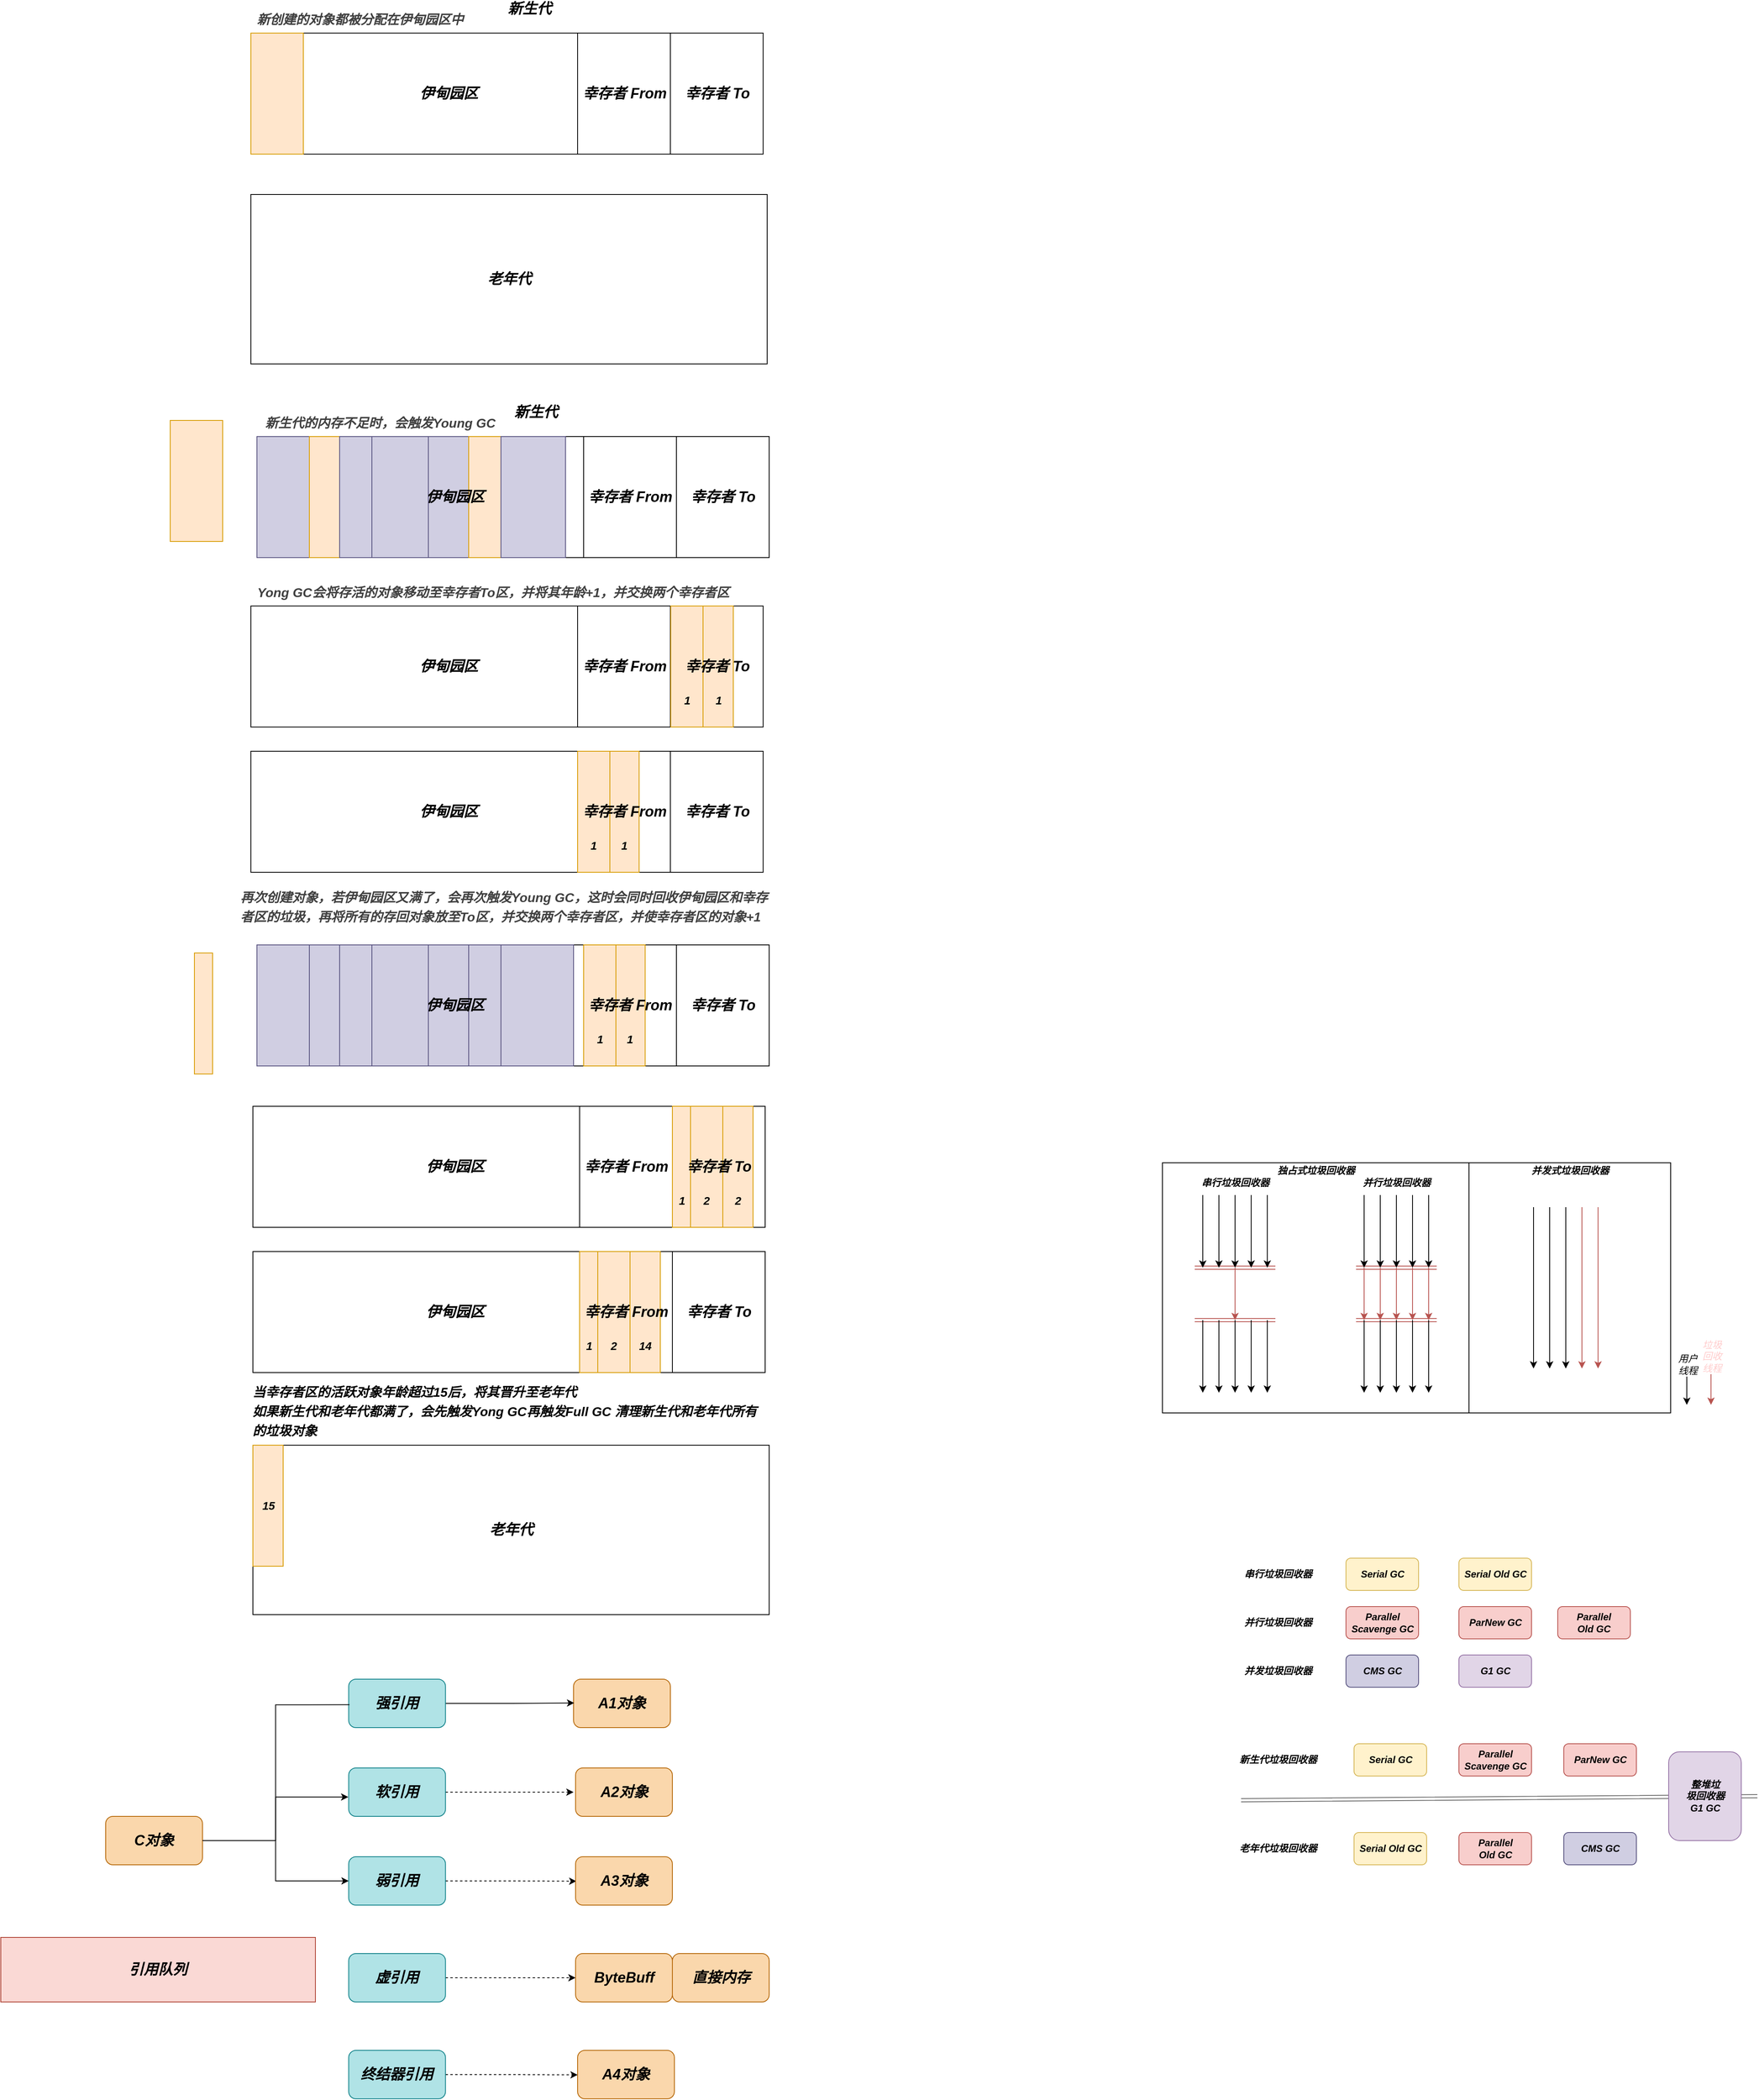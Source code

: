 <mxfile version="20.0.1" type="github"><diagram id="8h3l6JmPsTgKqjKdvGu1" name="Page-1"><mxGraphModel dx="1422" dy="762" grid="1" gridSize="10" guides="1" tooltips="1" connect="0" arrows="1" fold="1" page="1" pageScale="1" pageWidth="2339" pageHeight="3300" math="0" shadow="0"><root><mxCell id="0"/><mxCell id="1" parent="0"/><mxCell id="GLsehEJzbFaS__a_RenB-51" value="" style="rounded=0;whiteSpace=wrap;html=1;" parent="1" vertex="1"><mxGeometry x="1580" y="2140" width="380" height="310" as="geometry"/></mxCell><mxCell id="deBcPr4J8Tzdj9g3bw6M-46" value="" style="rounded=0;whiteSpace=wrap;html=1;sketch=0;fontSize=14;" parent="1" vertex="1"><mxGeometry x="450" y="740" width="635" height="150" as="geometry"/></mxCell><mxCell id="deBcPr4J8Tzdj9g3bw6M-48" value="" style="rounded=0;whiteSpace=wrap;html=1;sketch=0;fontSize=14;fillColor=#ffe6cc;strokeColor=#d79b00;" parent="1" vertex="1"><mxGeometry x="450" y="740" width="65" height="150" as="geometry"/></mxCell><mxCell id="deBcPr4J8Tzdj9g3bw6M-63" value="&lt;font style=&quot;font-size: 18px;&quot;&gt;&lt;b&gt;&lt;i&gt;新生代&lt;/i&gt;&lt;/b&gt;&lt;/font&gt;" style="text;html=1;align=center;verticalAlign=middle;resizable=0;points=[];autosize=1;strokeColor=none;fillColor=none;fontSize=14;" parent="1" vertex="1"><mxGeometry x="760" y="700" width="70" height="20" as="geometry"/></mxCell><mxCell id="ViCKYjQ-dXl5airFGewO-1" value="" style="rounded=0;whiteSpace=wrap;html=1;" parent="1" vertex="1"><mxGeometry x="970" y="740" width="115" height="150" as="geometry"/></mxCell><mxCell id="ViCKYjQ-dXl5airFGewO-2" value="" style="rounded=0;whiteSpace=wrap;html=1;" parent="1" vertex="1"><mxGeometry x="855" y="740" width="115" height="150" as="geometry"/></mxCell><mxCell id="ViCKYjQ-dXl5airFGewO-4" value="&lt;font style=&quot;font-size: 18px;&quot;&gt;&lt;b&gt;&lt;i&gt;伊甸园区&lt;/i&gt;&lt;/b&gt;&lt;/font&gt;" style="text;html=1;align=center;verticalAlign=middle;resizable=0;points=[];autosize=1;strokeColor=none;fillColor=none;fontSize=14;" parent="1" vertex="1"><mxGeometry x="650" y="805" width="90" height="20" as="geometry"/></mxCell><mxCell id="ViCKYjQ-dXl5airFGewO-5" value="&lt;font style=&quot;font-size: 18px;&quot;&gt;&lt;b&gt;&lt;i&gt;幸存者 From&lt;/i&gt;&lt;/b&gt;&lt;/font&gt;" style="text;html=1;align=center;verticalAlign=middle;resizable=0;points=[];autosize=1;strokeColor=none;fillColor=none;fontSize=14;" parent="1" vertex="1"><mxGeometry x="852.5" y="805" width="120" height="20" as="geometry"/></mxCell><mxCell id="ViCKYjQ-dXl5airFGewO-6" value="&lt;font style=&quot;font-size: 18px;&quot;&gt;&lt;b&gt;&lt;i&gt;幸存者 To&lt;/i&gt;&lt;/b&gt;&lt;/font&gt;" style="text;html=1;align=center;verticalAlign=middle;resizable=0;points=[];autosize=1;strokeColor=none;fillColor=none;fontSize=14;" parent="1" vertex="1"><mxGeometry x="977.5" y="805" width="100" height="20" as="geometry"/></mxCell><mxCell id="ViCKYjQ-dXl5airFGewO-7" value="&lt;div class=&quot;lake-content&quot;&gt;&lt;p style=&quot;margin: 0; padding: 0; min-height: 24px; text-align: left&quot; class=&quot;ne-p&quot; id=&quot;u9c937068&quot;&gt;&lt;span style=&quot;font-size: 16px; color: rgba(0, 0, 0, 0.75)&quot; class=&quot;ne-text&quot;&gt;&lt;b&gt;&lt;i&gt;新创建的对象都被分配在伊甸园区中&lt;/i&gt;&lt;/b&gt;&lt;/span&gt;&lt;/p&gt;&lt;/div&gt;" style="text;html=1;align=center;verticalAlign=middle;resizable=0;points=[];autosize=1;strokeColor=none;fillColor=none;" parent="1" vertex="1"><mxGeometry x="450" y="710" width="270" height="30" as="geometry"/></mxCell><mxCell id="ViCKYjQ-dXl5airFGewO-8" value="" style="rounded=0;whiteSpace=wrap;html=1;" parent="1" vertex="1"><mxGeometry x="450" y="940" width="640" height="210" as="geometry"/></mxCell><mxCell id="ViCKYjQ-dXl5airFGewO-9" value="&lt;font style=&quot;font-size: 18px;&quot;&gt;&lt;b&gt;&lt;i&gt;老年代&lt;/i&gt;&lt;/b&gt;&lt;/font&gt;" style="text;html=1;align=center;verticalAlign=middle;resizable=0;points=[];autosize=1;strokeColor=none;fillColor=none;fontSize=14;" parent="1" vertex="1"><mxGeometry x="735" y="1035" width="70" height="20" as="geometry"/></mxCell><mxCell id="ViCKYjQ-dXl5airFGewO-10" value="" style="rounded=0;whiteSpace=wrap;html=1;sketch=0;fontSize=14;" parent="1" vertex="1"><mxGeometry x="457.5" y="1240" width="635" height="150" as="geometry"/></mxCell><mxCell id="ViCKYjQ-dXl5airFGewO-11" value="" style="rounded=0;whiteSpace=wrap;html=1;sketch=0;fontSize=14;fillColor=#d0cee2;strokeColor=#56517e;" parent="1" vertex="1"><mxGeometry x="457.5" y="1240" width="65" height="150" as="geometry"/></mxCell><mxCell id="ViCKYjQ-dXl5airFGewO-12" value="&lt;font style=&quot;font-size: 18px;&quot;&gt;&lt;b&gt;&lt;i&gt;新生代&lt;/i&gt;&lt;/b&gt;&lt;/font&gt;" style="text;html=1;align=center;verticalAlign=middle;resizable=0;points=[];autosize=1;strokeColor=none;fillColor=none;fontSize=14;" parent="1" vertex="1"><mxGeometry x="767.5" y="1200" width="70" height="20" as="geometry"/></mxCell><mxCell id="ViCKYjQ-dXl5airFGewO-13" value="" style="rounded=0;whiteSpace=wrap;html=1;" parent="1" vertex="1"><mxGeometry x="977.5" y="1240" width="115" height="150" as="geometry"/></mxCell><mxCell id="ViCKYjQ-dXl5airFGewO-14" value="" style="rounded=0;whiteSpace=wrap;html=1;" parent="1" vertex="1"><mxGeometry x="862.5" y="1240" width="115" height="150" as="geometry"/></mxCell><mxCell id="ViCKYjQ-dXl5airFGewO-16" value="&lt;font style=&quot;font-size: 18px;&quot;&gt;&lt;b&gt;&lt;i&gt;幸存者 From&lt;/i&gt;&lt;/b&gt;&lt;/font&gt;" style="text;html=1;align=center;verticalAlign=middle;resizable=0;points=[];autosize=1;strokeColor=none;fillColor=none;fontSize=14;" parent="1" vertex="1"><mxGeometry x="860" y="1305" width="120" height="20" as="geometry"/></mxCell><mxCell id="ViCKYjQ-dXl5airFGewO-17" value="&lt;font style=&quot;font-size: 18px;&quot;&gt;&lt;b&gt;&lt;i&gt;幸存者 To&lt;/i&gt;&lt;/b&gt;&lt;/font&gt;" style="text;html=1;align=center;verticalAlign=middle;resizable=0;points=[];autosize=1;strokeColor=none;fillColor=none;fontSize=14;" parent="1" vertex="1"><mxGeometry x="985" y="1305" width="100" height="20" as="geometry"/></mxCell><mxCell id="ViCKYjQ-dXl5airFGewO-18" value="&lt;div class=&quot;lake-content&quot;&gt;&lt;p style=&quot;margin: 0; padding: 0; min-height: 24px; text-align: left&quot; class=&quot;ne-p&quot; id=&quot;u9c937068&quot;&gt;&lt;span style=&quot;font-size: 16px; color: rgba(0, 0, 0, 0.75)&quot; class=&quot;ne-text&quot;&gt;&lt;b&gt;&lt;i&gt;新生代的内存不足时，会触发Young GC&lt;/i&gt;&lt;/b&gt;&lt;/span&gt;&lt;/p&gt;&lt;/div&gt;" style="text;html=1;align=center;verticalAlign=middle;resizable=0;points=[];autosize=1;strokeColor=none;fillColor=none;" parent="1" vertex="1"><mxGeometry x="460" y="1210" width="300" height="30" as="geometry"/></mxCell><mxCell id="ViCKYjQ-dXl5airFGewO-22" value="" style="rounded=0;whiteSpace=wrap;html=1;sketch=0;fontSize=14;fillColor=#ffe6cc;strokeColor=#d79b00;" parent="1" vertex="1"><mxGeometry x="522.5" y="1240" width="37.5" height="150" as="geometry"/></mxCell><mxCell id="ViCKYjQ-dXl5airFGewO-24" value="" style="rounded=0;whiteSpace=wrap;html=1;sketch=0;fontSize=14;fillColor=#d0cee2;strokeColor=#56517e;" parent="1" vertex="1"><mxGeometry x="592.5" y="1240" width="77.5" height="150" as="geometry"/></mxCell><mxCell id="ViCKYjQ-dXl5airFGewO-25" value="" style="rounded=0;whiteSpace=wrap;html=1;sketch=0;fontSize=14;fillColor=#d0cee2;strokeColor=#56517e;" parent="1" vertex="1"><mxGeometry x="670" y="1240" width="50" height="150" as="geometry"/></mxCell><mxCell id="ViCKYjQ-dXl5airFGewO-26" value="" style="rounded=0;whiteSpace=wrap;html=1;sketch=0;fontSize=14;fillColor=#ffe6cc;strokeColor=#d79b00;" parent="1" vertex="1"><mxGeometry x="720" y="1240" width="40" height="150" as="geometry"/></mxCell><mxCell id="ViCKYjQ-dXl5airFGewO-27" value="" style="rounded=0;whiteSpace=wrap;html=1;sketch=0;fontSize=14;fillColor=#d0cee2;strokeColor=#56517e;" parent="1" vertex="1"><mxGeometry x="760" y="1240" width="80" height="150" as="geometry"/></mxCell><mxCell id="ViCKYjQ-dXl5airFGewO-21" value="" style="rounded=0;whiteSpace=wrap;html=1;sketch=0;fontSize=14;fillColor=#d0cee2;strokeColor=#56517e;" parent="1" vertex="1"><mxGeometry x="560" y="1240" width="40" height="150" as="geometry"/></mxCell><mxCell id="ViCKYjQ-dXl5airFGewO-15" value="&lt;font style=&quot;font-size: 18px;&quot;&gt;&lt;b&gt;&lt;i&gt;伊甸园区&lt;/i&gt;&lt;/b&gt;&lt;/font&gt;" style="text;html=1;align=center;verticalAlign=middle;resizable=0;points=[];autosize=1;strokeColor=none;fillColor=none;fontSize=14;" parent="1" vertex="1"><mxGeometry x="657.5" y="1305" width="90" height="20" as="geometry"/></mxCell><mxCell id="ViCKYjQ-dXl5airFGewO-42" value="" style="rounded=0;whiteSpace=wrap;html=1;sketch=0;fontSize=14;" parent="1" vertex="1"><mxGeometry x="450" y="1450" width="635" height="150" as="geometry"/></mxCell><mxCell id="ViCKYjQ-dXl5airFGewO-44" value="" style="rounded=0;whiteSpace=wrap;html=1;" parent="1" vertex="1"><mxGeometry x="970" y="1450" width="115" height="150" as="geometry"/></mxCell><mxCell id="ViCKYjQ-dXl5airFGewO-45" value="" style="rounded=0;whiteSpace=wrap;html=1;" parent="1" vertex="1"><mxGeometry x="855" y="1450" width="115" height="150" as="geometry"/></mxCell><mxCell id="ViCKYjQ-dXl5airFGewO-48" value="&lt;div class=&quot;lake-content&quot;&gt;&lt;p style=&quot;margin: 0; padding: 0; min-height: 24px; text-align: left&quot; class=&quot;ne-p&quot; id=&quot;u9c937068&quot;&gt;&lt;span style=&quot;font-size: 16px; color: rgba(0, 0, 0, 0.75)&quot; class=&quot;ne-text&quot;&gt;&lt;b&gt;&lt;i&gt;Yong GC会将存活的对象移动至幸存者To区，并将其年龄+1，并交换两个幸存者区&lt;/i&gt;&lt;/b&gt;&lt;/span&gt;&lt;/p&gt;&lt;/div&gt;" style="text;html=1;align=center;verticalAlign=middle;resizable=0;points=[];autosize=1;strokeColor=none;fillColor=none;" parent="1" vertex="1"><mxGeometry x="450" y="1420" width="600" height="30" as="geometry"/></mxCell><mxCell id="ViCKYjQ-dXl5airFGewO-49" value="&lt;b style=&quot;&quot;&gt;&lt;i&gt;&lt;br&gt;&lt;br&gt;&lt;br&gt;&lt;br&gt;&lt;br&gt;1&lt;/i&gt;&lt;/b&gt;" style="rounded=0;whiteSpace=wrap;html=1;sketch=0;fontSize=14;fillColor=#ffe6cc;strokeColor=#d79b00;" parent="1" vertex="1"><mxGeometry x="1010.5" y="1450" width="37.5" height="150" as="geometry"/></mxCell><mxCell id="ViCKYjQ-dXl5airFGewO-52" value="&lt;b&gt;&lt;i&gt;&lt;br&gt;&lt;br&gt;&lt;br&gt;&lt;br&gt;&lt;br&gt;1&lt;/i&gt;&lt;/b&gt;" style="rounded=0;whiteSpace=wrap;html=1;sketch=0;fontSize=14;fillColor=#ffe6cc;strokeColor=#d79b00;" parent="1" vertex="1"><mxGeometry x="970.5" y="1450" width="40" height="150" as="geometry"/></mxCell><mxCell id="ViCKYjQ-dXl5airFGewO-55" value="&lt;font style=&quot;font-size: 18px;&quot;&gt;&lt;b&gt;&lt;i&gt;伊甸园区&lt;/i&gt;&lt;/b&gt;&lt;/font&gt;" style="text;html=1;align=center;verticalAlign=middle;resizable=0;points=[];autosize=1;strokeColor=none;fillColor=none;fontSize=14;" parent="1" vertex="1"><mxGeometry x="650" y="1515" width="90" height="20" as="geometry"/></mxCell><mxCell id="ViCKYjQ-dXl5airFGewO-46" value="&lt;font style=&quot;font-size: 18px;&quot;&gt;&lt;b&gt;&lt;i&gt;幸存者 From&lt;/i&gt;&lt;/b&gt;&lt;/font&gt;" style="text;html=1;align=center;verticalAlign=middle;resizable=0;points=[];autosize=1;strokeColor=none;fillColor=none;fontSize=14;" parent="1" vertex="1"><mxGeometry x="852.5" y="1515" width="120" height="20" as="geometry"/></mxCell><mxCell id="ViCKYjQ-dXl5airFGewO-57" value="" style="rounded=0;whiteSpace=wrap;html=1;sketch=0;fontSize=14;fillColor=#ffe6cc;strokeColor=#d79b00;" parent="1" vertex="1"><mxGeometry x="350" y="1220" width="65" height="150" as="geometry"/></mxCell><mxCell id="ViCKYjQ-dXl5airFGewO-47" value="&lt;font style=&quot;font-size: 18px;&quot;&gt;&lt;b&gt;&lt;i&gt;幸存者 To&lt;/i&gt;&lt;/b&gt;&lt;/font&gt;" style="text;html=1;align=center;verticalAlign=middle;resizable=0;points=[];autosize=1;strokeColor=none;fillColor=none;fontSize=14;" parent="1" vertex="1"><mxGeometry x="977.5" y="1515" width="100" height="20" as="geometry"/></mxCell><mxCell id="ViCKYjQ-dXl5airFGewO-58" value="" style="rounded=0;whiteSpace=wrap;html=1;sketch=0;fontSize=14;" parent="1" vertex="1"><mxGeometry x="450" y="1630" width="635" height="150" as="geometry"/></mxCell><mxCell id="ViCKYjQ-dXl5airFGewO-59" value="" style="rounded=0;whiteSpace=wrap;html=1;" parent="1" vertex="1"><mxGeometry x="970" y="1630" width="115" height="150" as="geometry"/></mxCell><mxCell id="ViCKYjQ-dXl5airFGewO-60" value="" style="rounded=0;whiteSpace=wrap;html=1;" parent="1" vertex="1"><mxGeometry x="855" y="1630" width="115" height="150" as="geometry"/></mxCell><mxCell id="ViCKYjQ-dXl5airFGewO-61" value="&lt;b style=&quot;&quot;&gt;&lt;i&gt;&lt;br&gt;&lt;br&gt;&lt;br&gt;&lt;br&gt;&lt;br&gt;1&lt;/i&gt;&lt;/b&gt;" style="rounded=0;whiteSpace=wrap;html=1;sketch=0;fontSize=14;fillColor=#ffe6cc;strokeColor=#d79b00;" parent="1" vertex="1"><mxGeometry x="893.75" y="1630" width="37.5" height="150" as="geometry"/></mxCell><mxCell id="ViCKYjQ-dXl5airFGewO-62" value="&lt;b&gt;&lt;i&gt;&lt;br&gt;&lt;br&gt;&lt;br&gt;&lt;br&gt;&lt;br&gt;1&lt;/i&gt;&lt;/b&gt;" style="rounded=0;whiteSpace=wrap;html=1;sketch=0;fontSize=14;fillColor=#ffe6cc;strokeColor=#d79b00;" parent="1" vertex="1"><mxGeometry x="855" y="1630" width="40" height="150" as="geometry"/></mxCell><mxCell id="ViCKYjQ-dXl5airFGewO-63" value="&lt;font style=&quot;font-size: 18px;&quot;&gt;&lt;b&gt;&lt;i&gt;伊甸园区&lt;/i&gt;&lt;/b&gt;&lt;/font&gt;" style="text;html=1;align=center;verticalAlign=middle;resizable=0;points=[];autosize=1;strokeColor=none;fillColor=none;fontSize=14;" parent="1" vertex="1"><mxGeometry x="650" y="1695" width="90" height="20" as="geometry"/></mxCell><mxCell id="ViCKYjQ-dXl5airFGewO-64" value="&lt;font style=&quot;font-size: 18px;&quot;&gt;&lt;b&gt;&lt;i&gt;幸存者 From&lt;/i&gt;&lt;/b&gt;&lt;/font&gt;" style="text;html=1;align=center;verticalAlign=middle;resizable=0;points=[];autosize=1;strokeColor=none;fillColor=none;fontSize=14;" parent="1" vertex="1"><mxGeometry x="852.5" y="1695" width="120" height="20" as="geometry"/></mxCell><mxCell id="ViCKYjQ-dXl5airFGewO-65" value="&lt;font style=&quot;font-size: 18px;&quot;&gt;&lt;b&gt;&lt;i&gt;幸存者 To&lt;/i&gt;&lt;/b&gt;&lt;/font&gt;" style="text;html=1;align=center;verticalAlign=middle;resizable=0;points=[];autosize=1;strokeColor=none;fillColor=none;fontSize=14;" parent="1" vertex="1"><mxGeometry x="977.5" y="1695" width="100" height="20" as="geometry"/></mxCell><mxCell id="ViCKYjQ-dXl5airFGewO-66" value="" style="rounded=0;whiteSpace=wrap;html=1;sketch=0;fontSize=14;" parent="1" vertex="1"><mxGeometry x="457.5" y="1870" width="635" height="150" as="geometry"/></mxCell><mxCell id="ViCKYjQ-dXl5airFGewO-67" value="" style="rounded=0;whiteSpace=wrap;html=1;" parent="1" vertex="1"><mxGeometry x="977.5" y="1870" width="115" height="150" as="geometry"/></mxCell><mxCell id="ViCKYjQ-dXl5airFGewO-68" value="" style="rounded=0;whiteSpace=wrap;html=1;" parent="1" vertex="1"><mxGeometry x="862.5" y="1870" width="115" height="150" as="geometry"/></mxCell><mxCell id="ViCKYjQ-dXl5airFGewO-69" value="&lt;b style=&quot;&quot;&gt;&lt;i&gt;&lt;br&gt;&lt;br&gt;&lt;br&gt;&lt;br&gt;&lt;br&gt;1&lt;/i&gt;&lt;/b&gt;" style="rounded=0;whiteSpace=wrap;html=1;sketch=0;fontSize=14;fillColor=#ffe6cc;strokeColor=#d79b00;" parent="1" vertex="1"><mxGeometry x="901.25" y="1870" width="37.5" height="150" as="geometry"/></mxCell><mxCell id="ViCKYjQ-dXl5airFGewO-70" value="&lt;b&gt;&lt;i&gt;&lt;br&gt;&lt;br&gt;&lt;br&gt;&lt;br&gt;&lt;br&gt;1&lt;/i&gt;&lt;/b&gt;" style="rounded=0;whiteSpace=wrap;html=1;sketch=0;fontSize=14;fillColor=#ffe6cc;strokeColor=#d79b00;" parent="1" vertex="1"><mxGeometry x="862.5" y="1870" width="40" height="150" as="geometry"/></mxCell><mxCell id="ViCKYjQ-dXl5airFGewO-71" value="&lt;font style=&quot;font-size: 18px;&quot;&gt;&lt;b&gt;&lt;i&gt;伊甸园区&lt;/i&gt;&lt;/b&gt;&lt;/font&gt;" style="text;html=1;align=center;verticalAlign=middle;resizable=0;points=[];autosize=1;strokeColor=none;fillColor=none;fontSize=14;" parent="1" vertex="1"><mxGeometry x="657.5" y="1935" width="90" height="20" as="geometry"/></mxCell><mxCell id="ViCKYjQ-dXl5airFGewO-72" value="&lt;font style=&quot;font-size: 18px;&quot;&gt;&lt;b&gt;&lt;i&gt;幸存者 From&lt;/i&gt;&lt;/b&gt;&lt;/font&gt;" style="text;html=1;align=center;verticalAlign=middle;resizable=0;points=[];autosize=1;strokeColor=none;fillColor=none;fontSize=14;" parent="1" vertex="1"><mxGeometry x="860" y="1935" width="120" height="20" as="geometry"/></mxCell><mxCell id="ViCKYjQ-dXl5airFGewO-73" value="&lt;font style=&quot;font-size: 18px;&quot;&gt;&lt;b&gt;&lt;i&gt;幸存者 To&lt;/i&gt;&lt;/b&gt;&lt;/font&gt;" style="text;html=1;align=center;verticalAlign=middle;resizable=0;points=[];autosize=1;strokeColor=none;fillColor=none;fontSize=14;" parent="1" vertex="1"><mxGeometry x="985" y="1935" width="100" height="20" as="geometry"/></mxCell><mxCell id="ViCKYjQ-dXl5airFGewO-74" value="&lt;div class=&quot;lake-content&quot;&gt;&lt;p style=&quot;margin: 0px; padding: 0px; min-height: 24px;&quot; class=&quot;ne-p&quot; id=&quot;u9c937068&quot;&gt;&lt;span style=&quot;font-size: 16px; color: rgba(0, 0, 0, 0.75)&quot; class=&quot;ne-text&quot;&gt;&lt;b&gt;&lt;i&gt;再次创建对象，若伊甸园区又满了，会再次触发Young GC，这时会同时回收伊甸园区和幸存&lt;/i&gt;&lt;/b&gt;&lt;/span&gt;&lt;/p&gt;&lt;p style=&quot;margin: 0px; padding: 0px; min-height: 24px;&quot; class=&quot;ne-p&quot; id=&quot;u9c937068&quot;&gt;&lt;span style=&quot;font-size: 16px; color: rgba(0, 0, 0, 0.75)&quot; class=&quot;ne-text&quot;&gt;&lt;b&gt;&lt;i&gt;者区的垃圾，再将所有的存回对象放至To区，并交换两个幸存者区，并使幸存者区的对象+1&lt;/i&gt;&lt;/b&gt;&lt;/span&gt;&lt;/p&gt;&lt;/div&gt;" style="text;html=1;align=left;verticalAlign=middle;resizable=0;points=[];autosize=1;strokeColor=none;fillColor=none;" parent="1" vertex="1"><mxGeometry x="435" y="1800" width="670" height="50" as="geometry"/></mxCell><mxCell id="ViCKYjQ-dXl5airFGewO-76" value="" style="rounded=0;whiteSpace=wrap;html=1;sketch=0;fontSize=14;fillColor=#d0cee2;strokeColor=#56517e;" parent="1" vertex="1"><mxGeometry x="457.5" y="1870" width="65" height="150" as="geometry"/></mxCell><mxCell id="ViCKYjQ-dXl5airFGewO-77" value="" style="rounded=0;whiteSpace=wrap;html=1;sketch=0;fontSize=14;fillColor=#d0cee2;strokeColor=#56517e;" parent="1" vertex="1"><mxGeometry x="522.5" y="1870" width="37.5" height="150" as="geometry"/></mxCell><mxCell id="ViCKYjQ-dXl5airFGewO-78" value="" style="rounded=0;whiteSpace=wrap;html=1;sketch=0;fontSize=14;fillColor=#d0cee2;strokeColor=#56517e;" parent="1" vertex="1"><mxGeometry x="592.5" y="1870" width="77.5" height="150" as="geometry"/></mxCell><mxCell id="ViCKYjQ-dXl5airFGewO-79" value="" style="rounded=0;whiteSpace=wrap;html=1;sketch=0;fontSize=14;fillColor=#d0cee2;strokeColor=#56517e;" parent="1" vertex="1"><mxGeometry x="670" y="1870" width="50" height="150" as="geometry"/></mxCell><mxCell id="ViCKYjQ-dXl5airFGewO-80" value="" style="rounded=0;whiteSpace=wrap;html=1;sketch=0;fontSize=14;fillColor=#d0cee2;strokeColor=#56517e;" parent="1" vertex="1"><mxGeometry x="720" y="1870" width="40" height="150" as="geometry"/></mxCell><mxCell id="ViCKYjQ-dXl5airFGewO-81" value="" style="rounded=0;whiteSpace=wrap;html=1;sketch=0;fontSize=14;fillColor=#d0cee2;strokeColor=#56517e;" parent="1" vertex="1"><mxGeometry x="760" y="1870" width="90" height="150" as="geometry"/></mxCell><mxCell id="ViCKYjQ-dXl5airFGewO-82" value="" style="rounded=0;whiteSpace=wrap;html=1;sketch=0;fontSize=14;fillColor=#d0cee2;strokeColor=#56517e;" parent="1" vertex="1"><mxGeometry x="560" y="1870" width="40" height="150" as="geometry"/></mxCell><mxCell id="ViCKYjQ-dXl5airFGewO-83" value="&lt;font style=&quot;font-size: 18px;&quot;&gt;&lt;b&gt;&lt;i&gt;伊甸园区&lt;/i&gt;&lt;/b&gt;&lt;/font&gt;" style="text;html=1;align=center;verticalAlign=middle;resizable=0;points=[];autosize=1;strokeColor=none;fillColor=none;fontSize=14;" parent="1" vertex="1"><mxGeometry x="657.5" y="1935" width="90" height="20" as="geometry"/></mxCell><mxCell id="ViCKYjQ-dXl5airFGewO-84" value="" style="rounded=0;whiteSpace=wrap;html=1;sketch=0;fontSize=14;" parent="1" vertex="1"><mxGeometry x="452.5" y="2070" width="635" height="150" as="geometry"/></mxCell><mxCell id="ViCKYjQ-dXl5airFGewO-85" value="" style="rounded=0;whiteSpace=wrap;html=1;" parent="1" vertex="1"><mxGeometry x="972.5" y="2070" width="115" height="150" as="geometry"/></mxCell><mxCell id="ViCKYjQ-dXl5airFGewO-86" value="" style="rounded=0;whiteSpace=wrap;html=1;" parent="1" vertex="1"><mxGeometry x="857.5" y="2070" width="115" height="150" as="geometry"/></mxCell><mxCell id="ViCKYjQ-dXl5airFGewO-87" value="&lt;b style=&quot;&quot;&gt;&lt;i&gt;&lt;br&gt;&lt;br&gt;&lt;br&gt;&lt;br&gt;&lt;br&gt;2&lt;br&gt;&lt;/i&gt;&lt;/b&gt;" style="rounded=0;whiteSpace=wrap;html=1;sketch=0;fontSize=14;fillColor=#ffe6cc;strokeColor=#d79b00;" parent="1" vertex="1"><mxGeometry x="1035" y="2070" width="37.5" height="150" as="geometry"/></mxCell><mxCell id="ViCKYjQ-dXl5airFGewO-88" value="&lt;b&gt;&lt;i&gt;&lt;br&gt;&lt;br&gt;&lt;br&gt;&lt;br&gt;&lt;br&gt;2&lt;br&gt;&lt;/i&gt;&lt;/b&gt;" style="rounded=0;whiteSpace=wrap;html=1;sketch=0;fontSize=14;fillColor=#ffe6cc;strokeColor=#d79b00;" parent="1" vertex="1"><mxGeometry x="995" y="2070" width="40" height="150" as="geometry"/></mxCell><mxCell id="ViCKYjQ-dXl5airFGewO-90" value="&lt;font style=&quot;font-size: 18px;&quot;&gt;&lt;b&gt;&lt;i&gt;幸存者 From&lt;/i&gt;&lt;/b&gt;&lt;/font&gt;" style="text;html=1;align=center;verticalAlign=middle;resizable=0;points=[];autosize=1;strokeColor=none;fillColor=none;fontSize=14;" parent="1" vertex="1"><mxGeometry x="855" y="2135" width="120" height="20" as="geometry"/></mxCell><mxCell id="ViCKYjQ-dXl5airFGewO-100" value="&lt;font style=&quot;font-size: 18px;&quot;&gt;&lt;b&gt;&lt;i&gt;伊甸园区&lt;/i&gt;&lt;/b&gt;&lt;/font&gt;" style="text;html=1;align=center;verticalAlign=middle;resizable=0;points=[];autosize=1;strokeColor=none;fillColor=none;fontSize=14;" parent="1" vertex="1"><mxGeometry x="657.5" y="2135" width="90" height="20" as="geometry"/></mxCell><mxCell id="ViCKYjQ-dXl5airFGewO-75" value="&lt;b&gt;&lt;i&gt;&lt;br&gt;&lt;br&gt;&lt;br&gt;&lt;br&gt;&lt;br&gt;1&lt;/i&gt;&lt;/b&gt;" style="rounded=0;whiteSpace=wrap;html=1;sketch=0;fontSize=14;fillColor=#ffe6cc;strokeColor=#d79b00;" parent="1" vertex="1"><mxGeometry x="972.5" y="2070" width="22.5" height="150" as="geometry"/></mxCell><mxCell id="ViCKYjQ-dXl5airFGewO-91" value="&lt;font style=&quot;font-size: 18px;&quot;&gt;&lt;b&gt;&lt;i&gt;幸存者 To&lt;/i&gt;&lt;/b&gt;&lt;/font&gt;" style="text;html=1;align=center;verticalAlign=middle;resizable=0;points=[];autosize=1;strokeColor=none;fillColor=none;fontSize=14;" parent="1" vertex="1"><mxGeometry x="980" y="2135" width="100" height="20" as="geometry"/></mxCell><mxCell id="ViCKYjQ-dXl5airFGewO-101" value="" style="rounded=0;whiteSpace=wrap;html=1;sketch=0;fontSize=14;" parent="1" vertex="1"><mxGeometry x="452.5" y="2250" width="635" height="150" as="geometry"/></mxCell><mxCell id="ViCKYjQ-dXl5airFGewO-102" value="" style="rounded=0;whiteSpace=wrap;html=1;" parent="1" vertex="1"><mxGeometry x="972.5" y="2250" width="115" height="150" as="geometry"/></mxCell><mxCell id="ViCKYjQ-dXl5airFGewO-103" value="" style="rounded=0;whiteSpace=wrap;html=1;" parent="1" vertex="1"><mxGeometry x="857.5" y="2250" width="115" height="150" as="geometry"/></mxCell><mxCell id="ViCKYjQ-dXl5airFGewO-104" value="&lt;b style=&quot;&quot;&gt;&lt;i&gt;&lt;br&gt;&lt;br&gt;&lt;br&gt;&lt;br&gt;&lt;br&gt;14&lt;br&gt;&lt;/i&gt;&lt;/b&gt;" style="rounded=0;whiteSpace=wrap;html=1;sketch=0;fontSize=14;fillColor=#ffe6cc;strokeColor=#d79b00;" parent="1" vertex="1"><mxGeometry x="920" y="2250" width="37.5" height="150" as="geometry"/></mxCell><mxCell id="ViCKYjQ-dXl5airFGewO-105" value="&lt;b&gt;&lt;i&gt;&lt;br&gt;&lt;br&gt;&lt;br&gt;&lt;br&gt;&lt;br&gt;2&lt;br&gt;&lt;/i&gt;&lt;/b&gt;" style="rounded=0;whiteSpace=wrap;html=1;sketch=0;fontSize=14;fillColor=#ffe6cc;strokeColor=#d79b00;" parent="1" vertex="1"><mxGeometry x="880" y="2250" width="40" height="150" as="geometry"/></mxCell><mxCell id="ViCKYjQ-dXl5airFGewO-107" value="&lt;font style=&quot;font-size: 18px;&quot;&gt;&lt;b&gt;&lt;i&gt;伊甸园区&lt;/i&gt;&lt;/b&gt;&lt;/font&gt;" style="text;html=1;align=center;verticalAlign=middle;resizable=0;points=[];autosize=1;strokeColor=none;fillColor=none;fontSize=14;" parent="1" vertex="1"><mxGeometry x="657.5" y="2315" width="90" height="20" as="geometry"/></mxCell><mxCell id="ViCKYjQ-dXl5airFGewO-108" value="&lt;b&gt;&lt;i&gt;&lt;br&gt;&lt;br&gt;&lt;br&gt;&lt;br&gt;&lt;br&gt;1&lt;/i&gt;&lt;/b&gt;" style="rounded=0;whiteSpace=wrap;html=1;sketch=0;fontSize=14;fillColor=#ffe6cc;strokeColor=#d79b00;" parent="1" vertex="1"><mxGeometry x="857.5" y="2250" width="22.5" height="150" as="geometry"/></mxCell><mxCell id="ViCKYjQ-dXl5airFGewO-109" value="&lt;font style=&quot;font-size: 18px;&quot;&gt;&lt;b&gt;&lt;i&gt;幸存者 To&lt;/i&gt;&lt;/b&gt;&lt;/font&gt;" style="text;html=1;align=center;verticalAlign=middle;resizable=0;points=[];autosize=1;strokeColor=none;fillColor=none;fontSize=14;" parent="1" vertex="1"><mxGeometry x="980" y="2315" width="100" height="20" as="geometry"/></mxCell><mxCell id="ViCKYjQ-dXl5airFGewO-106" value="&lt;font style=&quot;font-size: 18px;&quot;&gt;&lt;b&gt;&lt;i&gt;幸存者 From&lt;/i&gt;&lt;/b&gt;&lt;/font&gt;" style="text;html=1;align=center;verticalAlign=middle;resizable=0;points=[];autosize=1;strokeColor=none;fillColor=none;fontSize=14;" parent="1" vertex="1"><mxGeometry x="855" y="2315" width="120" height="20" as="geometry"/></mxCell><mxCell id="ViCKYjQ-dXl5airFGewO-112" value="" style="rounded=0;whiteSpace=wrap;html=1;sketch=0;fontSize=14;fillColor=#ffe6cc;strokeColor=#d79b00;" parent="1" vertex="1"><mxGeometry x="380" y="1880" width="22.5" height="150" as="geometry"/></mxCell><mxCell id="ViCKYjQ-dXl5airFGewO-113" value="&lt;div class=&quot;lake-content&quot;&gt;&lt;p style=&quot;margin: 0px; padding: 0px; min-height: 24px;&quot; class=&quot;ne-p&quot; id=&quot;u9c937068&quot;&gt;&lt;span style=&quot;font-size: 16px;&quot;&gt;&lt;b style=&quot;&quot;&gt;&lt;i style=&quot;&quot;&gt;当幸存者区的活跃对象年龄超过15后，将其晋升至老年代&lt;/i&gt;&lt;/b&gt;&lt;/span&gt;&lt;/p&gt;&lt;p style=&quot;margin: 0px; padding: 0px; min-height: 24px;&quot; class=&quot;ne-p&quot; id=&quot;u9c937068&quot;&gt;&lt;span style=&quot;font-size: 16px;&quot;&gt;&lt;b style=&quot;&quot;&gt;&lt;i style=&quot;&quot;&gt;如果新生代和老年代都满了，会先触发Yong GC再触发Full GC 清理新生代和老年代所有&lt;/i&gt;&lt;/b&gt;&lt;/span&gt;&lt;/p&gt;&lt;p style=&quot;margin: 0px; padding: 0px; min-height: 24px;&quot; class=&quot;ne-p&quot; id=&quot;u9c937068&quot;&gt;&lt;span style=&quot;font-size: 16px;&quot;&gt;&lt;b style=&quot;&quot;&gt;&lt;i style=&quot;&quot;&gt;的垃圾对象&lt;/i&gt;&lt;/b&gt;&lt;/span&gt;&lt;/p&gt;&lt;/div&gt;" style="text;html=1;align=left;verticalAlign=middle;resizable=0;points=[];autosize=1;strokeColor=none;fillColor=none;" parent="1" vertex="1"><mxGeometry x="450" y="2410" width="640" height="80" as="geometry"/></mxCell><mxCell id="ViCKYjQ-dXl5airFGewO-114" value="&lt;b style=&quot;font-size: 18px;&quot;&gt;&lt;i&gt;老年代&lt;/i&gt;&lt;/b&gt;" style="rounded=0;whiteSpace=wrap;html=1;" parent="1" vertex="1"><mxGeometry x="452.5" y="2490" width="640" height="210" as="geometry"/></mxCell><mxCell id="ViCKYjQ-dXl5airFGewO-115" value="&lt;b style=&quot;&quot;&gt;&lt;i&gt;15&lt;br&gt;&lt;/i&gt;&lt;/b&gt;" style="rounded=0;whiteSpace=wrap;html=1;sketch=0;fontSize=14;fillColor=#ffe6cc;strokeColor=#d79b00;" parent="1" vertex="1"><mxGeometry x="452.5" y="2490" width="37.5" height="150" as="geometry"/></mxCell><mxCell id="ViCKYjQ-dXl5airFGewO-131" style="edgeStyle=orthogonalEdgeStyle;rounded=0;orthogonalLoop=1;jettySize=auto;html=1;entryX=-0.004;entryY=0.6;entryDx=0;entryDy=0;entryPerimeter=0;fontSize=18;fontColor=#000000;" parent="1" source="ViCKYjQ-dXl5airFGewO-116" target="ViCKYjQ-dXl5airFGewO-117" edge="1"><mxGeometry relative="1" as="geometry"/></mxCell><mxCell id="ViCKYjQ-dXl5airFGewO-139" style="edgeStyle=orthogonalEdgeStyle;rounded=0;orthogonalLoop=1;jettySize=auto;html=1;fontSize=18;fontColor=#000000;" parent="1" source="ViCKYjQ-dXl5airFGewO-116" target="ViCKYjQ-dXl5airFGewO-118" edge="1"><mxGeometry relative="1" as="geometry"/></mxCell><mxCell id="ViCKYjQ-dXl5airFGewO-116" value="&lt;i&gt;&lt;b&gt;&lt;font style=&quot;font-size: 18px;&quot;&gt;C对象&lt;/font&gt;&lt;/b&gt;&lt;/i&gt;" style="rounded=1;whiteSpace=wrap;html=1;fillColor=#fad7ac;strokeColor=#b46504;" parent="1" vertex="1"><mxGeometry x="270" y="2950" width="120" height="60" as="geometry"/></mxCell><mxCell id="ViCKYjQ-dXl5airFGewO-132" style="edgeStyle=orthogonalEdgeStyle;rounded=0;orthogonalLoop=1;jettySize=auto;html=1;entryX=-0.021;entryY=0.5;entryDx=0;entryDy=0;entryPerimeter=0;fontSize=18;fontColor=#000000;dashed=1;" parent="1" source="ViCKYjQ-dXl5airFGewO-117" target="ViCKYjQ-dXl5airFGewO-122" edge="1"><mxGeometry relative="1" as="geometry"/></mxCell><mxCell id="ViCKYjQ-dXl5airFGewO-117" value="&lt;i&gt;&lt;b&gt;&lt;font style=&quot;font-size: 18px;&quot;&gt;软引用&lt;/font&gt;&lt;/b&gt;&lt;/i&gt;" style="rounded=1;whiteSpace=wrap;html=1;fillColor=#b0e3e6;strokeColor=#0e8088;" parent="1" vertex="1"><mxGeometry x="571.25" y="2890" width="120" height="60" as="geometry"/></mxCell><mxCell id="ViCKYjQ-dXl5airFGewO-134" style="edgeStyle=orthogonalEdgeStyle;rounded=0;orthogonalLoop=1;jettySize=auto;html=1;entryX=0.008;entryY=0.506;entryDx=0;entryDy=0;entryPerimeter=0;dashed=1;fontSize=18;fontColor=#000000;" parent="1" source="ViCKYjQ-dXl5airFGewO-118" target="ViCKYjQ-dXl5airFGewO-124" edge="1"><mxGeometry relative="1" as="geometry"/></mxCell><mxCell id="ViCKYjQ-dXl5airFGewO-118" value="&lt;i&gt;&lt;b&gt;&lt;font style=&quot;font-size: 18px;&quot;&gt;弱引用&lt;/font&gt;&lt;/b&gt;&lt;/i&gt;" style="rounded=1;whiteSpace=wrap;html=1;fillColor=#b0e3e6;strokeColor=#0e8088;" parent="1" vertex="1"><mxGeometry x="571.25" y="3000" width="120" height="60" as="geometry"/></mxCell><mxCell id="ViCKYjQ-dXl5airFGewO-135" style="edgeStyle=orthogonalEdgeStyle;rounded=0;orthogonalLoop=1;jettySize=auto;html=1;dashed=1;fontSize=18;fontColor=#000000;" parent="1" source="ViCKYjQ-dXl5airFGewO-119" target="ViCKYjQ-dXl5airFGewO-125" edge="1"><mxGeometry relative="1" as="geometry"/></mxCell><mxCell id="ViCKYjQ-dXl5airFGewO-119" value="&lt;i&gt;&lt;b&gt;&lt;font style=&quot;font-size: 18px;&quot;&gt;虚引用&lt;/font&gt;&lt;/b&gt;&lt;/i&gt;" style="rounded=1;whiteSpace=wrap;html=1;fillColor=#b0e3e6;strokeColor=#0e8088;" parent="1" vertex="1"><mxGeometry x="571.25" y="3120" width="120" height="60" as="geometry"/></mxCell><mxCell id="ViCKYjQ-dXl5airFGewO-138" style="edgeStyle=orthogonalEdgeStyle;rounded=0;orthogonalLoop=1;jettySize=auto;html=1;entryX=0.001;entryY=0.506;entryDx=0;entryDy=0;entryPerimeter=0;dashed=1;fontSize=18;fontColor=#000000;" parent="1" source="ViCKYjQ-dXl5airFGewO-120" target="ViCKYjQ-dXl5airFGewO-126" edge="1"><mxGeometry relative="1" as="geometry"/></mxCell><mxCell id="ViCKYjQ-dXl5airFGewO-120" value="&lt;i&gt;&lt;b&gt;&lt;font style=&quot;font-size: 18px;&quot;&gt;终结器引用&lt;/font&gt;&lt;/b&gt;&lt;/i&gt;" style="rounded=1;whiteSpace=wrap;html=1;fillColor=#b0e3e6;strokeColor=#0e8088;" parent="1" vertex="1"><mxGeometry x="571.25" y="3240" width="120" height="60" as="geometry"/></mxCell><mxCell id="ViCKYjQ-dXl5airFGewO-121" value="&lt;i&gt;&lt;b&gt;&lt;font style=&quot;font-size: 18px;&quot;&gt;A1对象&lt;/font&gt;&lt;/b&gt;&lt;/i&gt;" style="rounded=1;whiteSpace=wrap;html=1;fillColor=#fad7ac;strokeColor=#b46504;" parent="1" vertex="1"><mxGeometry x="850" y="2780" width="120" height="60" as="geometry"/></mxCell><mxCell id="ViCKYjQ-dXl5airFGewO-122" value="&lt;i&gt;&lt;b&gt;&lt;font style=&quot;font-size: 18px;&quot;&gt;A2对象&lt;/font&gt;&lt;/b&gt;&lt;/i&gt;" style="rounded=1;whiteSpace=wrap;html=1;fillColor=#fad7ac;strokeColor=#b46504;" parent="1" vertex="1"><mxGeometry x="852.5" y="2890" width="120" height="60" as="geometry"/></mxCell><mxCell id="ViCKYjQ-dXl5airFGewO-124" value="&lt;i&gt;&lt;b&gt;&lt;font style=&quot;font-size: 18px;&quot;&gt;A3对象&lt;/font&gt;&lt;/b&gt;&lt;/i&gt;" style="rounded=1;whiteSpace=wrap;html=1;fillColor=#fad7ac;strokeColor=#b46504;" parent="1" vertex="1"><mxGeometry x="852.5" y="3000" width="120" height="60" as="geometry"/></mxCell><mxCell id="ViCKYjQ-dXl5airFGewO-125" value="&lt;i&gt;&lt;b&gt;&lt;font style=&quot;font-size: 18px;&quot;&gt;ByteBuff&lt;/font&gt;&lt;/b&gt;&lt;/i&gt;" style="rounded=1;whiteSpace=wrap;html=1;fillColor=#fad7ac;strokeColor=#b46504;" parent="1" vertex="1"><mxGeometry x="852.5" y="3120" width="120" height="60" as="geometry"/></mxCell><mxCell id="ViCKYjQ-dXl5airFGewO-126" value="&lt;i&gt;&lt;b&gt;&lt;font style=&quot;font-size: 18px;&quot;&gt;A4对象&lt;/font&gt;&lt;/b&gt;&lt;/i&gt;" style="rounded=1;whiteSpace=wrap;html=1;fillColor=#fad7ac;strokeColor=#b46504;" parent="1" vertex="1"><mxGeometry x="855" y="3240" width="120" height="60" as="geometry"/></mxCell><mxCell id="ViCKYjQ-dXl5airFGewO-130" style="edgeStyle=orthogonalEdgeStyle;rounded=0;orthogonalLoop=1;jettySize=auto;html=1;entryX=0.007;entryY=0.491;entryDx=0;entryDy=0;entryPerimeter=0;fontSize=18;fontColor=#000000;" parent="1" source="ViCKYjQ-dXl5airFGewO-128" target="ViCKYjQ-dXl5airFGewO-121" edge="1"><mxGeometry relative="1" as="geometry"/></mxCell><mxCell id="ViCKYjQ-dXl5airFGewO-128" value="&lt;i&gt;&lt;b&gt;&lt;font style=&quot;font-size: 18px;&quot;&gt;强引用&lt;/font&gt;&lt;/b&gt;&lt;/i&gt;" style="rounded=1;whiteSpace=wrap;html=1;fillColor=#b0e3e6;strokeColor=#0e8088;" parent="1" vertex="1"><mxGeometry x="571.25" y="2780" width="120" height="60" as="geometry"/></mxCell><mxCell id="ViCKYjQ-dXl5airFGewO-129" value="" style="edgeStyle=orthogonalEdgeStyle;rounded=0;orthogonalLoop=1;jettySize=auto;html=1;entryX=0.008;entryY=0.528;entryDx=0;entryDy=0;entryPerimeter=0;fontSize=18;fontColor=#000000;endArrow=none;" parent="1" source="ViCKYjQ-dXl5airFGewO-116" target="ViCKYjQ-dXl5airFGewO-128" edge="1"><mxGeometry relative="1" as="geometry"><mxPoint x="350.043" y="3060" as="sourcePoint"/><mxPoint x="853.46" y="2821.68" as="targetPoint"/><Array as="points"/></mxGeometry></mxCell><mxCell id="ViCKYjQ-dXl5airFGewO-136" value="&lt;i&gt;&lt;b&gt;&lt;font style=&quot;font-size: 18px;&quot;&gt;直接内存&lt;/font&gt;&lt;/b&gt;&lt;/i&gt;" style="rounded=1;whiteSpace=wrap;html=1;fillColor=#fad7ac;strokeColor=#b46504;" parent="1" vertex="1"><mxGeometry x="972.5" y="3120" width="120" height="60" as="geometry"/></mxCell><mxCell id="ViCKYjQ-dXl5airFGewO-140" value="&lt;i style=&quot;font-size: 12px;&quot;&gt;&lt;b&gt;&lt;font style=&quot;font-size: 18px;&quot;&gt;引用队列&lt;/font&gt;&lt;/b&gt;&lt;/i&gt;" style="rounded=0;whiteSpace=wrap;html=1;fontSize=18;fillColor=#fad9d5;strokeColor=#ae4132;" parent="1" vertex="1"><mxGeometry x="140" y="3100" width="390" height="80" as="geometry"/></mxCell><mxCell id="GLsehEJzbFaS__a_RenB-1" value="" style="shape=link;html=1;rounded=0;fillColor=#f8cecc;strokeColor=#b85450;" parent="1" edge="1"><mxGeometry width="100" relative="1" as="geometry"><mxPoint x="1620" y="2270" as="sourcePoint"/><mxPoint x="1720" y="2270" as="targetPoint"/></mxGeometry></mxCell><mxCell id="GLsehEJzbFaS__a_RenB-2" value="" style="endArrow=classic;html=1;rounded=0;" parent="1" edge="1"><mxGeometry width="50" height="50" relative="1" as="geometry"><mxPoint x="1630" y="2180" as="sourcePoint"/><mxPoint x="1630" y="2270" as="targetPoint"/></mxGeometry></mxCell><mxCell id="GLsehEJzbFaS__a_RenB-3" value="" style="endArrow=classic;html=1;rounded=0;" parent="1" edge="1"><mxGeometry width="50" height="50" relative="1" as="geometry"><mxPoint x="1650" y="2180" as="sourcePoint"/><mxPoint x="1650" y="2270" as="targetPoint"/></mxGeometry></mxCell><mxCell id="GLsehEJzbFaS__a_RenB-6" value="" style="endArrow=classic;html=1;rounded=0;" parent="1" edge="1"><mxGeometry width="50" height="50" relative="1" as="geometry"><mxPoint x="1670" y="2180" as="sourcePoint"/><mxPoint x="1670" y="2270" as="targetPoint"/></mxGeometry></mxCell><mxCell id="GLsehEJzbFaS__a_RenB-7" value="" style="endArrow=classic;html=1;rounded=0;" parent="1" edge="1"><mxGeometry width="50" height="50" relative="1" as="geometry"><mxPoint x="1690" y="2180" as="sourcePoint"/><mxPoint x="1690" y="2270" as="targetPoint"/></mxGeometry></mxCell><mxCell id="GLsehEJzbFaS__a_RenB-8" value="" style="endArrow=classic;html=1;rounded=0;" parent="1" edge="1"><mxGeometry width="50" height="50" relative="1" as="geometry"><mxPoint x="1710" y="2180" as="sourcePoint"/><mxPoint x="1710" y="2270" as="targetPoint"/></mxGeometry></mxCell><mxCell id="GLsehEJzbFaS__a_RenB-9" value="" style="shape=link;html=1;rounded=0;fillColor=#f8cecc;strokeColor=#b85450;" parent="1" edge="1"><mxGeometry width="100" relative="1" as="geometry"><mxPoint x="1620" y="2335" as="sourcePoint"/><mxPoint x="1720" y="2335" as="targetPoint"/></mxGeometry></mxCell><mxCell id="GLsehEJzbFaS__a_RenB-11" value="" style="endArrow=classic;html=1;rounded=0;" parent="1" edge="1"><mxGeometry width="50" height="50" relative="1" as="geometry"><mxPoint x="1630" y="2335" as="sourcePoint"/><mxPoint x="1630" y="2425" as="targetPoint"/></mxGeometry></mxCell><mxCell id="GLsehEJzbFaS__a_RenB-12" value="" style="endArrow=classic;html=1;rounded=0;" parent="1" edge="1"><mxGeometry width="50" height="50" relative="1" as="geometry"><mxPoint x="1650" y="2335" as="sourcePoint"/><mxPoint x="1650" y="2425" as="targetPoint"/></mxGeometry></mxCell><mxCell id="GLsehEJzbFaS__a_RenB-13" value="" style="endArrow=classic;html=1;rounded=0;" parent="1" edge="1"><mxGeometry width="50" height="50" relative="1" as="geometry"><mxPoint x="1670" y="2335" as="sourcePoint"/><mxPoint x="1670" y="2425" as="targetPoint"/></mxGeometry></mxCell><mxCell id="GLsehEJzbFaS__a_RenB-14" value="" style="endArrow=classic;html=1;rounded=0;" parent="1" edge="1"><mxGeometry width="50" height="50" relative="1" as="geometry"><mxPoint x="1690" y="2335" as="sourcePoint"/><mxPoint x="1690" y="2425" as="targetPoint"/></mxGeometry></mxCell><mxCell id="GLsehEJzbFaS__a_RenB-15" value="" style="endArrow=classic;html=1;rounded=0;" parent="1" edge="1"><mxGeometry width="50" height="50" relative="1" as="geometry"><mxPoint x="1710" y="2335" as="sourcePoint"/><mxPoint x="1710" y="2425" as="targetPoint"/></mxGeometry></mxCell><mxCell id="GLsehEJzbFaS__a_RenB-16" value="" style="endArrow=classic;html=1;rounded=0;fillColor=#f8cecc;strokeColor=#b85450;" parent="1" edge="1"><mxGeometry width="50" height="50" relative="1" as="geometry"><mxPoint x="1670" y="2270" as="sourcePoint"/><mxPoint x="1670" y="2335" as="targetPoint"/></mxGeometry></mxCell><mxCell id="GLsehEJzbFaS__a_RenB-17" value="&lt;b&gt;&lt;i&gt;串行垃圾回收器&lt;/i&gt;&lt;/b&gt;" style="text;html=1;align=center;verticalAlign=middle;resizable=0;points=[];autosize=1;strokeColor=none;fillColor=none;" parent="1" vertex="1"><mxGeometry x="1620" y="2155" width="100" height="20" as="geometry"/></mxCell><mxCell id="GLsehEJzbFaS__a_RenB-32" value="" style="shape=link;html=1;rounded=0;fillColor=#f8cecc;strokeColor=#b85450;" parent="1" edge="1"><mxGeometry width="100" relative="1" as="geometry"><mxPoint x="1820" y="2270" as="sourcePoint"/><mxPoint x="1920" y="2270" as="targetPoint"/></mxGeometry></mxCell><mxCell id="GLsehEJzbFaS__a_RenB-33" value="" style="endArrow=classic;html=1;rounded=0;" parent="1" edge="1"><mxGeometry width="50" height="50" relative="1" as="geometry"><mxPoint x="1830" y="2180" as="sourcePoint"/><mxPoint x="1830" y="2270" as="targetPoint"/></mxGeometry></mxCell><mxCell id="GLsehEJzbFaS__a_RenB-34" value="" style="endArrow=classic;html=1;rounded=0;" parent="1" edge="1"><mxGeometry width="50" height="50" relative="1" as="geometry"><mxPoint x="1850" y="2180" as="sourcePoint"/><mxPoint x="1850" y="2270" as="targetPoint"/></mxGeometry></mxCell><mxCell id="GLsehEJzbFaS__a_RenB-35" value="" style="endArrow=classic;html=1;rounded=0;" parent="1" edge="1"><mxGeometry width="50" height="50" relative="1" as="geometry"><mxPoint x="1870" y="2180" as="sourcePoint"/><mxPoint x="1870" y="2270" as="targetPoint"/></mxGeometry></mxCell><mxCell id="GLsehEJzbFaS__a_RenB-36" value="" style="endArrow=classic;html=1;rounded=0;" parent="1" edge="1"><mxGeometry width="50" height="50" relative="1" as="geometry"><mxPoint x="1890" y="2180" as="sourcePoint"/><mxPoint x="1890" y="2270" as="targetPoint"/></mxGeometry></mxCell><mxCell id="GLsehEJzbFaS__a_RenB-37" value="" style="endArrow=classic;html=1;rounded=0;" parent="1" edge="1"><mxGeometry width="50" height="50" relative="1" as="geometry"><mxPoint x="1910" y="2180" as="sourcePoint"/><mxPoint x="1910" y="2270" as="targetPoint"/></mxGeometry></mxCell><mxCell id="GLsehEJzbFaS__a_RenB-38" value="" style="shape=link;html=1;rounded=0;fillColor=#f8cecc;strokeColor=#b85450;" parent="1" edge="1"><mxGeometry width="100" relative="1" as="geometry"><mxPoint x="1820" y="2335" as="sourcePoint"/><mxPoint x="1920" y="2335" as="targetPoint"/></mxGeometry></mxCell><mxCell id="GLsehEJzbFaS__a_RenB-39" value="" style="endArrow=classic;html=1;rounded=0;" parent="1" edge="1"><mxGeometry width="50" height="50" relative="1" as="geometry"><mxPoint x="1830" y="2335" as="sourcePoint"/><mxPoint x="1830" y="2425" as="targetPoint"/></mxGeometry></mxCell><mxCell id="GLsehEJzbFaS__a_RenB-40" value="" style="endArrow=classic;html=1;rounded=0;" parent="1" edge="1"><mxGeometry width="50" height="50" relative="1" as="geometry"><mxPoint x="1850" y="2335" as="sourcePoint"/><mxPoint x="1850" y="2425" as="targetPoint"/></mxGeometry></mxCell><mxCell id="GLsehEJzbFaS__a_RenB-41" value="" style="endArrow=classic;html=1;rounded=0;" parent="1" edge="1"><mxGeometry width="50" height="50" relative="1" as="geometry"><mxPoint x="1870" y="2335" as="sourcePoint"/><mxPoint x="1870" y="2425" as="targetPoint"/></mxGeometry></mxCell><mxCell id="GLsehEJzbFaS__a_RenB-42" value="" style="endArrow=classic;html=1;rounded=0;" parent="1" edge="1"><mxGeometry width="50" height="50" relative="1" as="geometry"><mxPoint x="1890" y="2335" as="sourcePoint"/><mxPoint x="1890" y="2425" as="targetPoint"/></mxGeometry></mxCell><mxCell id="GLsehEJzbFaS__a_RenB-43" value="" style="endArrow=classic;html=1;rounded=0;" parent="1" edge="1"><mxGeometry width="50" height="50" relative="1" as="geometry"><mxPoint x="1910" y="2335" as="sourcePoint"/><mxPoint x="1910" y="2425" as="targetPoint"/></mxGeometry></mxCell><mxCell id="GLsehEJzbFaS__a_RenB-45" value="&lt;b&gt;&lt;i&gt;并行垃圾回收器&lt;/i&gt;&lt;/b&gt;" style="text;html=1;align=center;verticalAlign=middle;resizable=0;points=[];autosize=1;strokeColor=none;fillColor=none;" parent="1" vertex="1"><mxGeometry x="1820" y="2155" width="100" height="20" as="geometry"/></mxCell><mxCell id="GLsehEJzbFaS__a_RenB-46" value="" style="endArrow=classic;html=1;rounded=0;fillColor=#f8cecc;strokeColor=#b85450;" parent="1" edge="1"><mxGeometry width="50" height="50" relative="1" as="geometry"><mxPoint x="1870" y="2270" as="sourcePoint"/><mxPoint x="1870" y="2335" as="targetPoint"/></mxGeometry></mxCell><mxCell id="GLsehEJzbFaS__a_RenB-47" value="" style="endArrow=classic;html=1;rounded=0;fillColor=#f8cecc;strokeColor=#b85450;" parent="1" edge="1"><mxGeometry width="50" height="50" relative="1" as="geometry"><mxPoint x="1890" y="2270" as="sourcePoint"/><mxPoint x="1890" y="2335" as="targetPoint"/></mxGeometry></mxCell><mxCell id="GLsehEJzbFaS__a_RenB-48" value="" style="endArrow=classic;html=1;rounded=0;fillColor=#f8cecc;strokeColor=#b85450;" parent="1" edge="1"><mxGeometry width="50" height="50" relative="1" as="geometry"><mxPoint x="1910" y="2270" as="sourcePoint"/><mxPoint x="1910" y="2335" as="targetPoint"/></mxGeometry></mxCell><mxCell id="GLsehEJzbFaS__a_RenB-49" value="" style="endArrow=classic;html=1;rounded=0;fillColor=#f8cecc;strokeColor=#b85450;" parent="1" edge="1"><mxGeometry width="50" height="50" relative="1" as="geometry"><mxPoint x="1850" y="2270" as="sourcePoint"/><mxPoint x="1850" y="2335" as="targetPoint"/></mxGeometry></mxCell><mxCell id="GLsehEJzbFaS__a_RenB-50" value="" style="endArrow=classic;html=1;rounded=0;fillColor=#f8cecc;strokeColor=#b85450;" parent="1" edge="1"><mxGeometry width="50" height="50" relative="1" as="geometry"><mxPoint x="1830" y="2270" as="sourcePoint"/><mxPoint x="1830" y="2335" as="targetPoint"/></mxGeometry></mxCell><mxCell id="GLsehEJzbFaS__a_RenB-52" value="" style="rounded=0;whiteSpace=wrap;html=1;" parent="1" vertex="1"><mxGeometry x="1960" y="2140" width="250" height="310" as="geometry"/></mxCell><mxCell id="GLsehEJzbFaS__a_RenB-53" value="&lt;b&gt;&lt;i&gt;独占式垃圾回收器&lt;/i&gt;&lt;/b&gt;" style="text;html=1;align=center;verticalAlign=middle;resizable=0;points=[];autosize=1;strokeColor=none;fillColor=none;" parent="1" vertex="1"><mxGeometry x="1715" y="2140" width="110" height="20" as="geometry"/></mxCell><mxCell id="GLsehEJzbFaS__a_RenB-54" value="&lt;b&gt;&lt;i&gt;并发式垃圾回收器&lt;/i&gt;&lt;/b&gt;" style="text;html=1;align=center;verticalAlign=middle;resizable=0;points=[];autosize=1;strokeColor=none;fillColor=none;" parent="1" vertex="1"><mxGeometry x="2030" y="2140" width="110" height="20" as="geometry"/></mxCell><mxCell id="GLsehEJzbFaS__a_RenB-63" value="" style="endArrow=classic;html=1;rounded=0;" parent="1" edge="1"><mxGeometry width="50" height="50" relative="1" as="geometry"><mxPoint x="2040" y="2195" as="sourcePoint"/><mxPoint x="2040" y="2395" as="targetPoint"/></mxGeometry></mxCell><mxCell id="GLsehEJzbFaS__a_RenB-64" value="" style="endArrow=classic;html=1;rounded=0;" parent="1" edge="1"><mxGeometry width="50" height="50" relative="1" as="geometry"><mxPoint x="2060" y="2195" as="sourcePoint"/><mxPoint x="2060" y="2395" as="targetPoint"/></mxGeometry></mxCell><mxCell id="GLsehEJzbFaS__a_RenB-65" value="" style="endArrow=classic;html=1;rounded=0;" parent="1" edge="1"><mxGeometry width="50" height="50" relative="1" as="geometry"><mxPoint x="2080" y="2195" as="sourcePoint"/><mxPoint x="2080" y="2395" as="targetPoint"/></mxGeometry></mxCell><mxCell id="GLsehEJzbFaS__a_RenB-66" value="" style="endArrow=classic;html=1;rounded=0;fillColor=#f8cecc;strokeColor=#b85450;" parent="1" edge="1"><mxGeometry width="50" height="50" relative="1" as="geometry"><mxPoint x="2100" y="2195" as="sourcePoint"/><mxPoint x="2100" y="2395" as="targetPoint"/></mxGeometry></mxCell><mxCell id="GLsehEJzbFaS__a_RenB-67" value="" style="endArrow=classic;html=1;rounded=0;fillColor=#f8cecc;strokeColor=#b85450;" parent="1" edge="1"><mxGeometry width="50" height="50" relative="1" as="geometry"><mxPoint x="2120" y="2195" as="sourcePoint"/><mxPoint x="2120" y="2395" as="targetPoint"/></mxGeometry></mxCell><mxCell id="GLsehEJzbFaS__a_RenB-68" value="" style="endArrow=classic;html=1;rounded=0;" parent="1" edge="1"><mxGeometry width="50" height="50" relative="1" as="geometry"><mxPoint x="2230" y="2400" as="sourcePoint"/><mxPoint x="2230" y="2440" as="targetPoint"/></mxGeometry></mxCell><mxCell id="GLsehEJzbFaS__a_RenB-71" value="&lt;i&gt;用户&lt;br&gt;线程&lt;/i&gt;" style="edgeLabel;html=1;align=center;verticalAlign=middle;resizable=0;points=[];fontSize=12;" parent="GLsehEJzbFaS__a_RenB-68" vertex="1" connectable="0"><mxGeometry x="-0.448" y="1" relative="1" as="geometry"><mxPoint y="-21" as="offset"/></mxGeometry></mxCell><mxCell id="GLsehEJzbFaS__a_RenB-72" value="" style="endArrow=classic;html=1;rounded=0;fillColor=#f8cecc;strokeColor=#b85450;" parent="1" edge="1"><mxGeometry width="50" height="50" relative="1" as="geometry"><mxPoint x="2260" y="2400" as="sourcePoint"/><mxPoint x="2260" y="2440" as="targetPoint"/></mxGeometry></mxCell><mxCell id="GLsehEJzbFaS__a_RenB-73" value="&lt;i&gt;&lt;font color=&quot;#ffcccc&quot;&gt;垃圾&lt;br&gt;回收&lt;br&gt;线程&lt;/font&gt;&lt;/i&gt;" style="edgeLabel;html=1;align=center;verticalAlign=middle;resizable=0;points=[];fontSize=12;" parent="GLsehEJzbFaS__a_RenB-72" vertex="1" connectable="0"><mxGeometry x="-0.448" y="1" relative="1" as="geometry"><mxPoint y="-31" as="offset"/></mxGeometry></mxCell><mxCell id="GLsehEJzbFaS__a_RenB-74" value="&lt;b&gt;&lt;i&gt;&lt;font color=&quot;#000000&quot;&gt;新生代垃圾回收器&lt;/font&gt;&lt;/i&gt;&lt;/b&gt;" style="text;html=1;align=center;verticalAlign=middle;resizable=0;points=[];autosize=1;strokeColor=none;fillColor=none;fontSize=12;fontColor=#FFCCCC;" parent="1" vertex="1"><mxGeometry x="1667.5" y="2870" width="110" height="20" as="geometry"/></mxCell><mxCell id="GLsehEJzbFaS__a_RenB-75" value="&lt;b&gt;&lt;i&gt;&lt;font color=&quot;#000000&quot;&gt;老年代垃圾回收器&lt;/font&gt;&lt;/i&gt;&lt;/b&gt;" style="text;html=1;align=center;verticalAlign=middle;resizable=0;points=[];autosize=1;strokeColor=none;fillColor=none;fontSize=12;fontColor=#FFCCCC;" parent="1" vertex="1"><mxGeometry x="1667.5" y="2980" width="110" height="20" as="geometry"/></mxCell><mxCell id="GLsehEJzbFaS__a_RenB-77" value="&lt;b&gt;&lt;i&gt;Serial GC&lt;/i&gt;&lt;/b&gt;" style="rounded=1;whiteSpace=wrap;html=1;fontSize=12;fillColor=#fff2cc;strokeColor=#d6b656;" parent="1" vertex="1"><mxGeometry x="1817.5" y="2860" width="90" height="40" as="geometry"/></mxCell><mxCell id="GLsehEJzbFaS__a_RenB-78" value="&lt;b&gt;&lt;i&gt;Serial Old GC&lt;/i&gt;&lt;/b&gt;" style="rounded=1;whiteSpace=wrap;html=1;fontSize=12;fillColor=#fff2cc;strokeColor=#d6b656;" parent="1" vertex="1"><mxGeometry x="1817.5" y="2970" width="90" height="40" as="geometry"/></mxCell><mxCell id="GLsehEJzbFaS__a_RenB-79" value="&lt;b&gt;&lt;i&gt;Parallel Scavenge GC&lt;/i&gt;&lt;/b&gt;" style="rounded=1;whiteSpace=wrap;html=1;fontSize=12;fillColor=#f8cecc;strokeColor=#b85450;" parent="1" vertex="1"><mxGeometry x="1947.5" y="2860" width="90" height="40" as="geometry"/></mxCell><mxCell id="GLsehEJzbFaS__a_RenB-80" value="&lt;b&gt;&lt;i&gt;Parallel &lt;br&gt;Old GC&lt;/i&gt;&lt;/b&gt;" style="rounded=1;whiteSpace=wrap;html=1;fontSize=12;fillColor=#f8cecc;strokeColor=#b85450;" parent="1" vertex="1"><mxGeometry x="1947.5" y="2970" width="90" height="40" as="geometry"/></mxCell><mxCell id="GLsehEJzbFaS__a_RenB-81" value="&lt;b&gt;&lt;i&gt;CMS GC&lt;/i&gt;&lt;/b&gt;" style="rounded=1;whiteSpace=wrap;html=1;fontSize=12;fillColor=#d0cee2;strokeColor=#56517e;" parent="1" vertex="1"><mxGeometry x="2077.5" y="2970" width="90" height="40" as="geometry"/></mxCell><mxCell id="GLsehEJzbFaS__a_RenB-82" value="&lt;b&gt;&lt;i&gt;ParNew GC&lt;/i&gt;&lt;/b&gt;" style="rounded=1;whiteSpace=wrap;html=1;fontSize=12;fillColor=#f8cecc;strokeColor=#b85450;" parent="1" vertex="1"><mxGeometry x="2077.5" y="2860" width="90" height="40" as="geometry"/></mxCell><mxCell id="GLsehEJzbFaS__a_RenB-84" value="" style="shape=link;html=1;rounded=0;fontSize=12;fontColor=#000000;fillColor=#f5f5f5;strokeColor=#666666;endArrow=none;" parent="1" edge="1"><mxGeometry width="100" relative="1" as="geometry"><mxPoint x="1677.5" y="2930" as="sourcePoint"/><mxPoint x="2317.5" y="2925" as="targetPoint"/></mxGeometry></mxCell><mxCell id="GLsehEJzbFaS__a_RenB-85" value="&lt;b&gt;&lt;i&gt;整堆垃&lt;br&gt;圾回收器&lt;br&gt;G1 GC&lt;br&gt;&lt;/i&gt;&lt;/b&gt;" style="rounded=1;whiteSpace=wrap;html=1;fontSize=12;fillColor=#e1d5e7;strokeColor=#9673a6;" parent="1" vertex="1"><mxGeometry x="2207.5" y="2870" width="90" height="110" as="geometry"/></mxCell><mxCell id="GLsehEJzbFaS__a_RenB-87" value="&lt;b&gt;&lt;i&gt;&lt;font color=&quot;#000000&quot;&gt;串行垃圾回收器&lt;/font&gt;&lt;/i&gt;&lt;/b&gt;" style="text;html=1;align=center;verticalAlign=middle;resizable=0;points=[];autosize=1;strokeColor=none;fillColor=none;fontSize=12;fontColor=#FFCCCC;" parent="1" vertex="1"><mxGeometry x="1672.5" y="2640" width="100" height="20" as="geometry"/></mxCell><mxCell id="GLsehEJzbFaS__a_RenB-88" value="&lt;b&gt;&lt;i&gt;Serial GC&lt;/i&gt;&lt;/b&gt;" style="rounded=1;whiteSpace=wrap;html=1;fontSize=12;fillColor=#fff2cc;strokeColor=#d6b656;" parent="1" vertex="1"><mxGeometry x="1807.5" y="2630" width="90" height="40" as="geometry"/></mxCell><mxCell id="GLsehEJzbFaS__a_RenB-89" value="&lt;b&gt;&lt;i&gt;Serial Old GC&lt;/i&gt;&lt;/b&gt;" style="rounded=1;whiteSpace=wrap;html=1;fontSize=12;fillColor=#fff2cc;strokeColor=#d6b656;" parent="1" vertex="1"><mxGeometry x="1947.5" y="2630" width="90" height="40" as="geometry"/></mxCell><mxCell id="GLsehEJzbFaS__a_RenB-90" value="&lt;b&gt;&lt;i&gt;&lt;font color=&quot;#000000&quot;&gt;并行垃圾回收器&lt;/font&gt;&lt;/i&gt;&lt;/b&gt;" style="text;html=1;align=center;verticalAlign=middle;resizable=0;points=[];autosize=1;strokeColor=none;fillColor=none;fontSize=12;fontColor=#FFCCCC;" parent="1" vertex="1"><mxGeometry x="1672.5" y="2700" width="100" height="20" as="geometry"/></mxCell><mxCell id="GLsehEJzbFaS__a_RenB-91" value="&lt;b&gt;&lt;i&gt;Parallel Scavenge GC&lt;/i&gt;&lt;/b&gt;" style="rounded=1;whiteSpace=wrap;html=1;fontSize=12;fillColor=#f8cecc;strokeColor=#b85450;" parent="1" vertex="1"><mxGeometry x="1807.5" y="2690" width="90" height="40" as="geometry"/></mxCell><mxCell id="GLsehEJzbFaS__a_RenB-92" value="&lt;b&gt;&lt;i&gt;Parallel &lt;br&gt;Old GC&lt;/i&gt;&lt;/b&gt;" style="rounded=1;whiteSpace=wrap;html=1;fontSize=12;fillColor=#f8cecc;strokeColor=#b85450;" parent="1" vertex="1"><mxGeometry x="2070" y="2690" width="90" height="40" as="geometry"/></mxCell><mxCell id="GLsehEJzbFaS__a_RenB-93" value="&lt;b&gt;&lt;i&gt;ParNew GC&lt;/i&gt;&lt;/b&gt;" style="rounded=1;whiteSpace=wrap;html=1;fontSize=12;fillColor=#f8cecc;strokeColor=#b85450;" parent="1" vertex="1"><mxGeometry x="1947.5" y="2690" width="90" height="40" as="geometry"/></mxCell><mxCell id="GLsehEJzbFaS__a_RenB-94" value="&lt;b&gt;&lt;i&gt;&lt;font color=&quot;#000000&quot;&gt;并发垃圾回收器&lt;/font&gt;&lt;/i&gt;&lt;/b&gt;" style="text;html=1;align=center;verticalAlign=middle;resizable=0;points=[];autosize=1;strokeColor=none;fillColor=none;fontSize=12;fontColor=#FFCCCC;" parent="1" vertex="1"><mxGeometry x="1672.5" y="2760" width="100" height="20" as="geometry"/></mxCell><mxCell id="GLsehEJzbFaS__a_RenB-95" value="&lt;b&gt;&lt;i&gt;CMS GC&lt;/i&gt;&lt;/b&gt;" style="rounded=1;whiteSpace=wrap;html=1;fontSize=12;fillColor=#d0cee2;strokeColor=#56517e;" parent="1" vertex="1"><mxGeometry x="1807.5" y="2750" width="90" height="40" as="geometry"/></mxCell><mxCell id="GLsehEJzbFaS__a_RenB-96" value="&lt;b&gt;&lt;i&gt;G1 GC&lt;br&gt;&lt;/i&gt;&lt;/b&gt;" style="rounded=1;whiteSpace=wrap;html=1;fontSize=12;fillColor=#e1d5e7;strokeColor=#9673a6;" parent="1" vertex="1"><mxGeometry x="1947.5" y="2750" width="90" height="40" as="geometry"/></mxCell></root></mxGraphModel></diagram></mxfile>